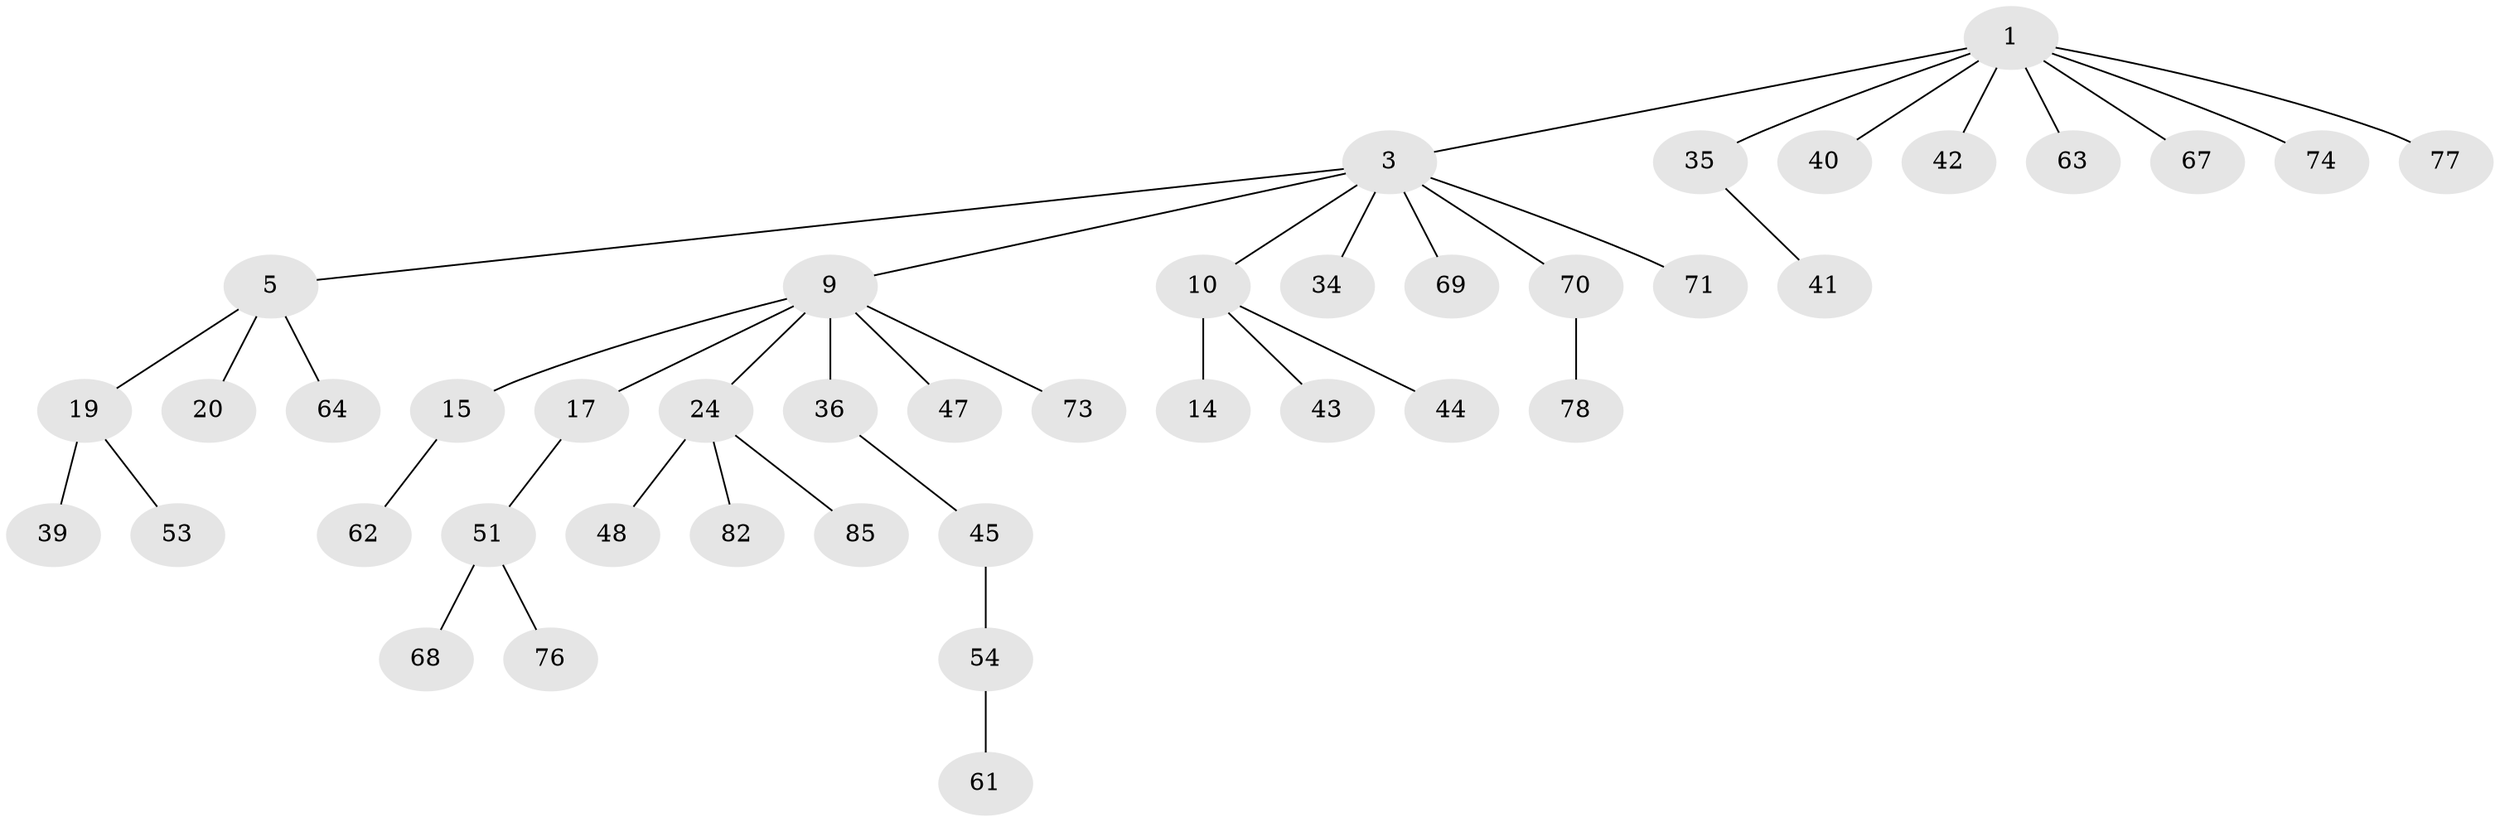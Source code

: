// original degree distribution, {4: 0.058823529411764705, 2: 0.23529411764705882, 6: 0.023529411764705882, 5: 0.047058823529411764, 1: 0.5294117647058824, 7: 0.011764705882352941, 3: 0.09411764705882353}
// Generated by graph-tools (version 1.1) at 2025/15/03/09/25 04:15:26]
// undirected, 42 vertices, 41 edges
graph export_dot {
graph [start="1"]
  node [color=gray90,style=filled];
  1 [super="+2+65+16"];
  3 [super="+7+4+22+32"];
  5 [super="+18+21"];
  9 [super="+12+13"];
  10 [super="+79+26"];
  14;
  15 [super="+75+66"];
  17;
  19 [super="+29"];
  20 [super="+50"];
  24 [super="+31"];
  34 [super="+72"];
  35;
  36;
  39;
  40;
  41 [super="+52+60"];
  42 [super="+84"];
  43;
  44 [super="+49+58"];
  45;
  47;
  48;
  51;
  53 [super="+59"];
  54 [super="+56+55"];
  61;
  62;
  63;
  64;
  67;
  68;
  69;
  70;
  71;
  73;
  74;
  76;
  77;
  78 [super="+81"];
  82;
  85;
  1 -- 67;
  1 -- 3;
  1 -- 35;
  1 -- 74;
  1 -- 40;
  1 -- 42;
  1 -- 77;
  1 -- 63;
  3 -- 5;
  3 -- 34;
  3 -- 70;
  3 -- 9;
  3 -- 10;
  3 -- 69;
  3 -- 71;
  5 -- 19;
  5 -- 20;
  5 -- 64;
  9 -- 15;
  9 -- 36;
  9 -- 24;
  9 -- 17;
  9 -- 47;
  9 -- 73;
  10 -- 14;
  10 -- 43;
  10 -- 44;
  15 -- 62;
  17 -- 51;
  19 -- 53;
  19 -- 39;
  24 -- 48;
  24 -- 85;
  24 -- 82;
  35 -- 41;
  36 -- 45;
  45 -- 54;
  51 -- 68;
  51 -- 76;
  54 -- 61;
  70 -- 78;
}
